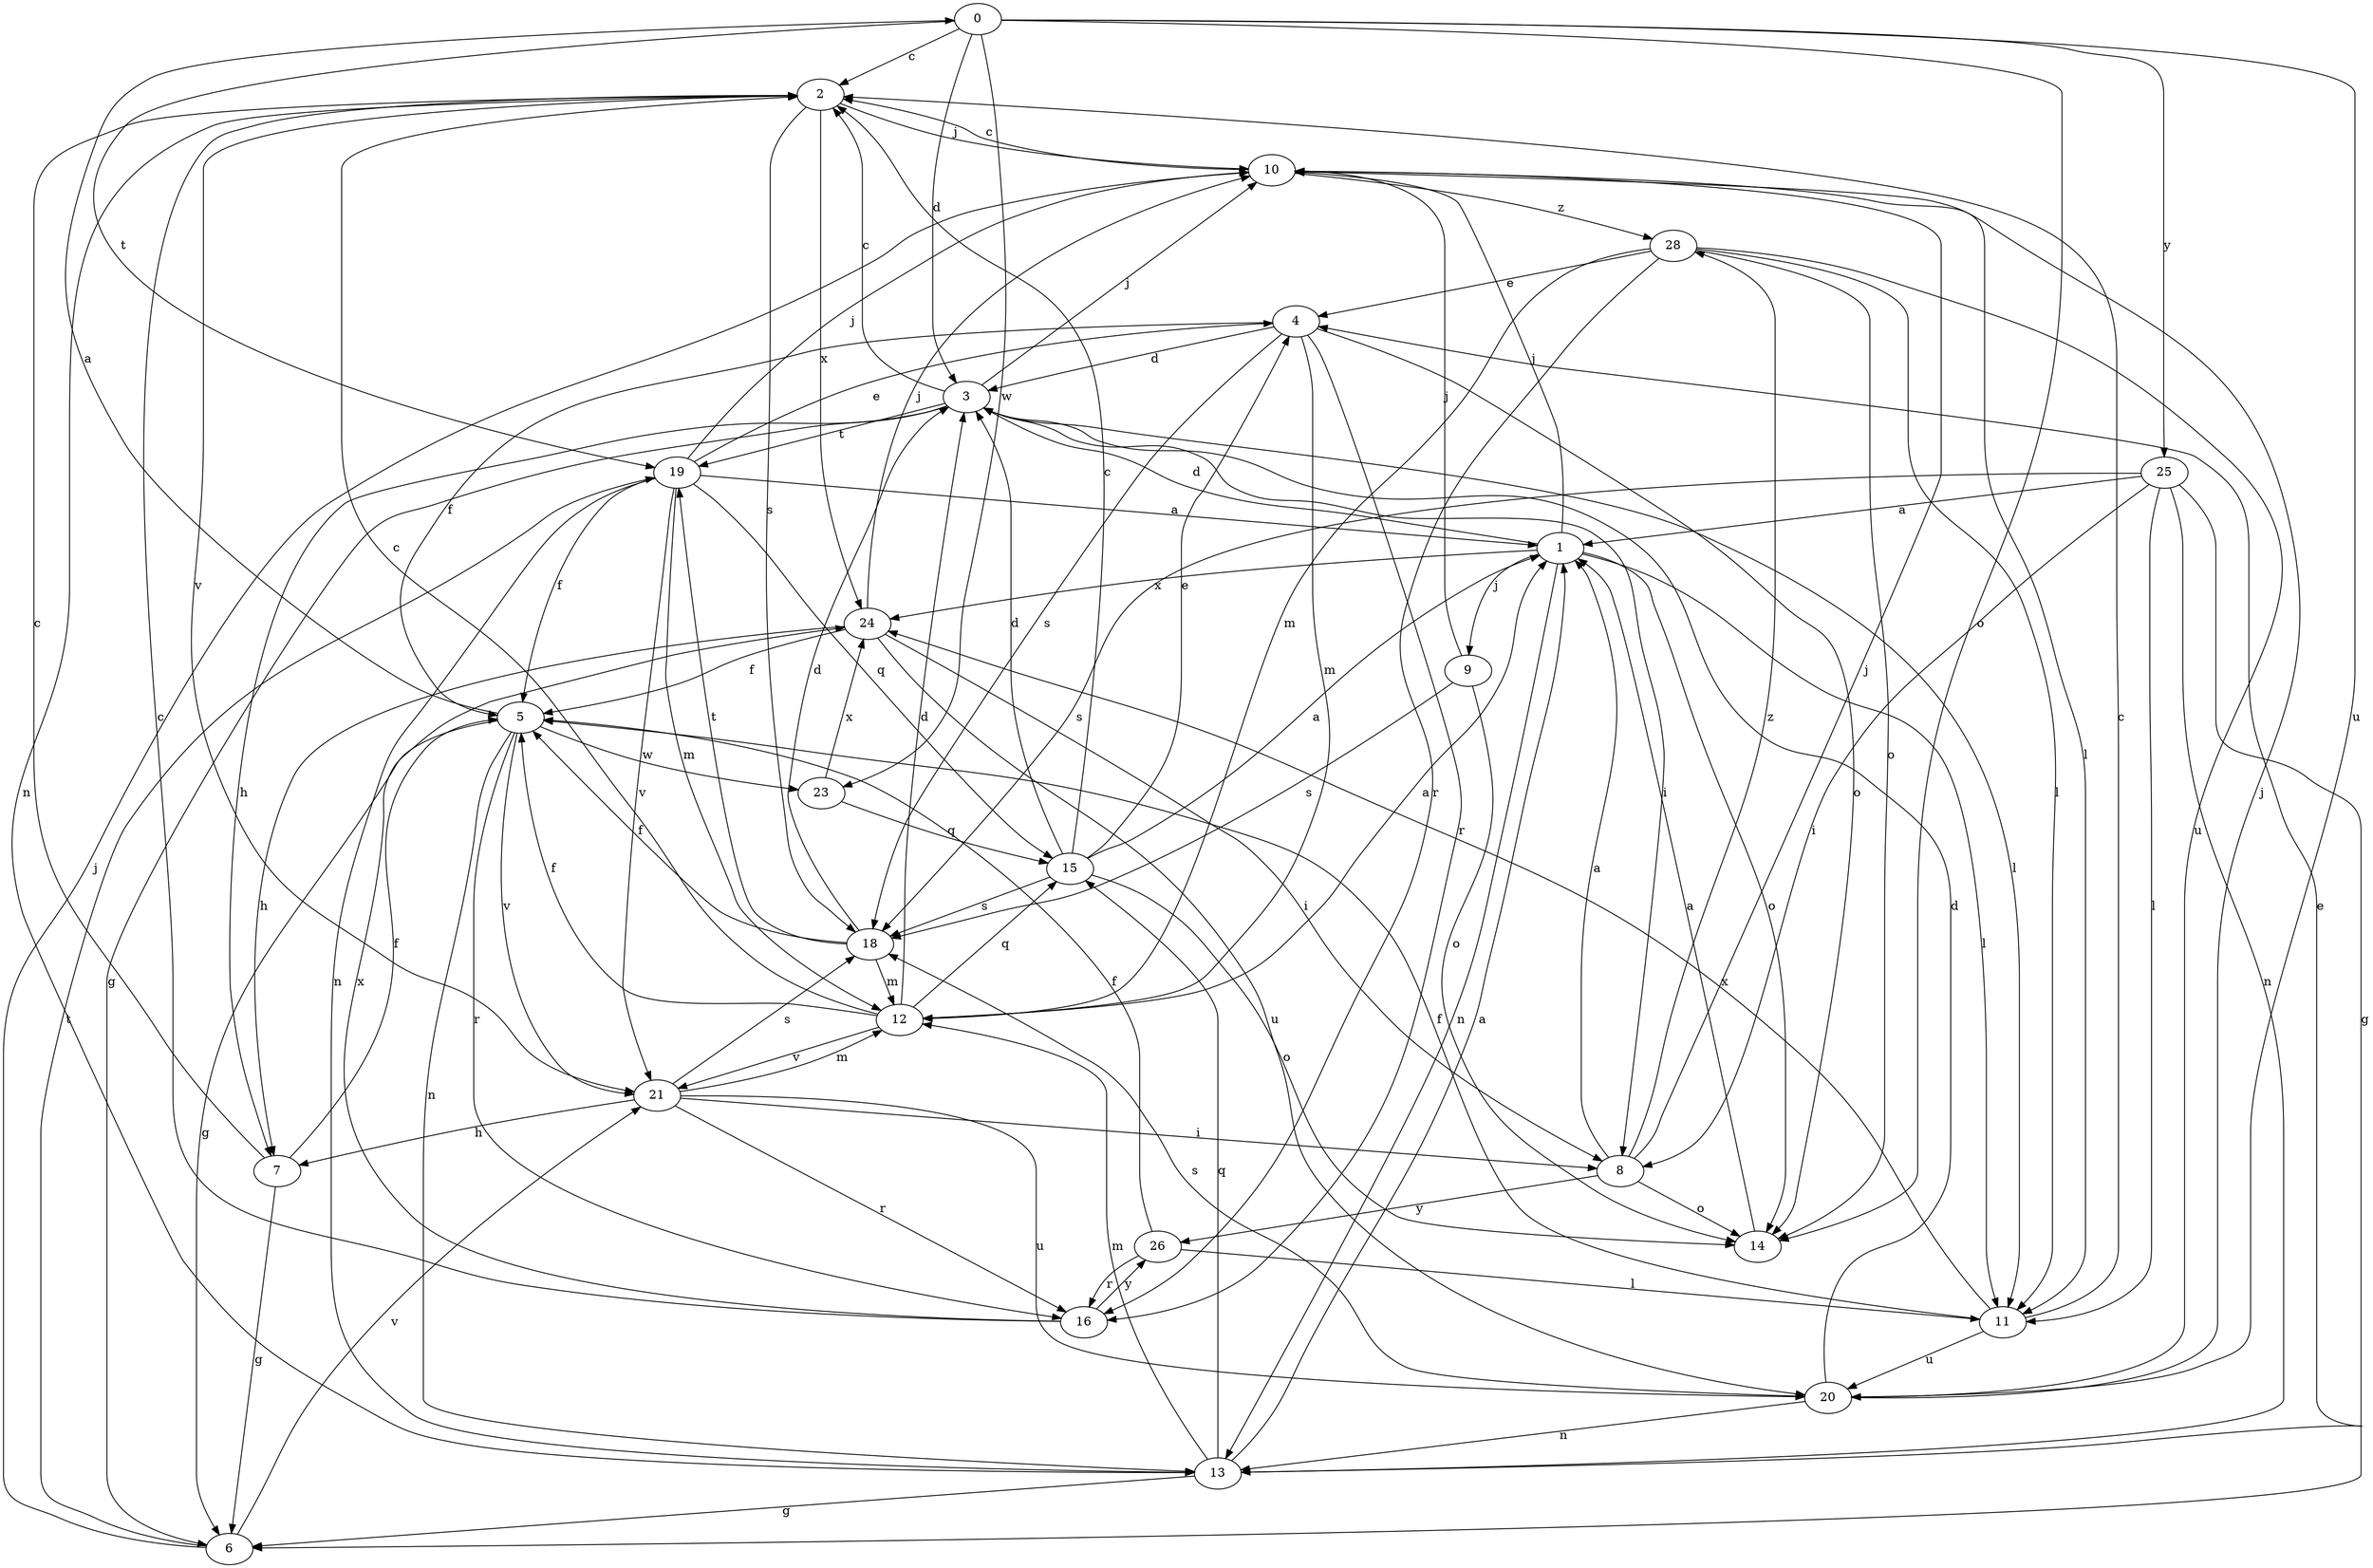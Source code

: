 strict digraph  {
0;
1;
2;
3;
4;
5;
6;
7;
8;
9;
10;
11;
12;
13;
14;
15;
16;
18;
19;
20;
21;
23;
24;
25;
26;
28;
0 -> 2  [label=c];
0 -> 3  [label=d];
0 -> 14  [label=o];
0 -> 19  [label=t];
0 -> 20  [label=u];
0 -> 23  [label=w];
0 -> 25  [label=y];
1 -> 3  [label=d];
1 -> 9  [label=j];
1 -> 10  [label=j];
1 -> 11  [label=l];
1 -> 13  [label=n];
1 -> 14  [label=o];
1 -> 24  [label=x];
2 -> 10  [label=j];
2 -> 13  [label=n];
2 -> 18  [label=s];
2 -> 21  [label=v];
2 -> 24  [label=x];
3 -> 2  [label=c];
3 -> 6  [label=g];
3 -> 7  [label=h];
3 -> 8  [label=i];
3 -> 10  [label=j];
3 -> 11  [label=l];
3 -> 19  [label=t];
4 -> 3  [label=d];
4 -> 5  [label=f];
4 -> 12  [label=m];
4 -> 14  [label=o];
4 -> 16  [label=r];
4 -> 18  [label=s];
5 -> 0  [label=a];
5 -> 6  [label=g];
5 -> 13  [label=n];
5 -> 16  [label=r];
5 -> 21  [label=v];
5 -> 23  [label=w];
6 -> 10  [label=j];
6 -> 19  [label=t];
6 -> 21  [label=v];
7 -> 2  [label=c];
7 -> 5  [label=f];
7 -> 6  [label=g];
8 -> 1  [label=a];
8 -> 10  [label=j];
8 -> 14  [label=o];
8 -> 26  [label=y];
8 -> 28  [label=z];
9 -> 10  [label=j];
9 -> 14  [label=o];
9 -> 18  [label=s];
10 -> 2  [label=c];
10 -> 11  [label=l];
10 -> 28  [label=z];
11 -> 2  [label=c];
11 -> 5  [label=f];
11 -> 20  [label=u];
11 -> 24  [label=x];
12 -> 1  [label=a];
12 -> 2  [label=c];
12 -> 3  [label=d];
12 -> 5  [label=f];
12 -> 15  [label=q];
12 -> 21  [label=v];
13 -> 1  [label=a];
13 -> 4  [label=e];
13 -> 6  [label=g];
13 -> 12  [label=m];
13 -> 15  [label=q];
14 -> 1  [label=a];
15 -> 1  [label=a];
15 -> 2  [label=c];
15 -> 3  [label=d];
15 -> 4  [label=e];
15 -> 14  [label=o];
15 -> 18  [label=s];
16 -> 2  [label=c];
16 -> 24  [label=x];
16 -> 26  [label=y];
18 -> 3  [label=d];
18 -> 5  [label=f];
18 -> 12  [label=m];
18 -> 19  [label=t];
19 -> 1  [label=a];
19 -> 4  [label=e];
19 -> 5  [label=f];
19 -> 10  [label=j];
19 -> 12  [label=m];
19 -> 13  [label=n];
19 -> 15  [label=q];
19 -> 21  [label=v];
20 -> 3  [label=d];
20 -> 10  [label=j];
20 -> 13  [label=n];
20 -> 18  [label=s];
21 -> 7  [label=h];
21 -> 8  [label=i];
21 -> 12  [label=m];
21 -> 16  [label=r];
21 -> 18  [label=s];
21 -> 20  [label=u];
23 -> 15  [label=q];
23 -> 24  [label=x];
24 -> 5  [label=f];
24 -> 7  [label=h];
24 -> 8  [label=i];
24 -> 10  [label=j];
24 -> 20  [label=u];
25 -> 1  [label=a];
25 -> 6  [label=g];
25 -> 8  [label=i];
25 -> 11  [label=l];
25 -> 13  [label=n];
25 -> 18  [label=s];
26 -> 5  [label=f];
26 -> 11  [label=l];
26 -> 16  [label=r];
28 -> 4  [label=e];
28 -> 11  [label=l];
28 -> 12  [label=m];
28 -> 14  [label=o];
28 -> 16  [label=r];
28 -> 20  [label=u];
}
